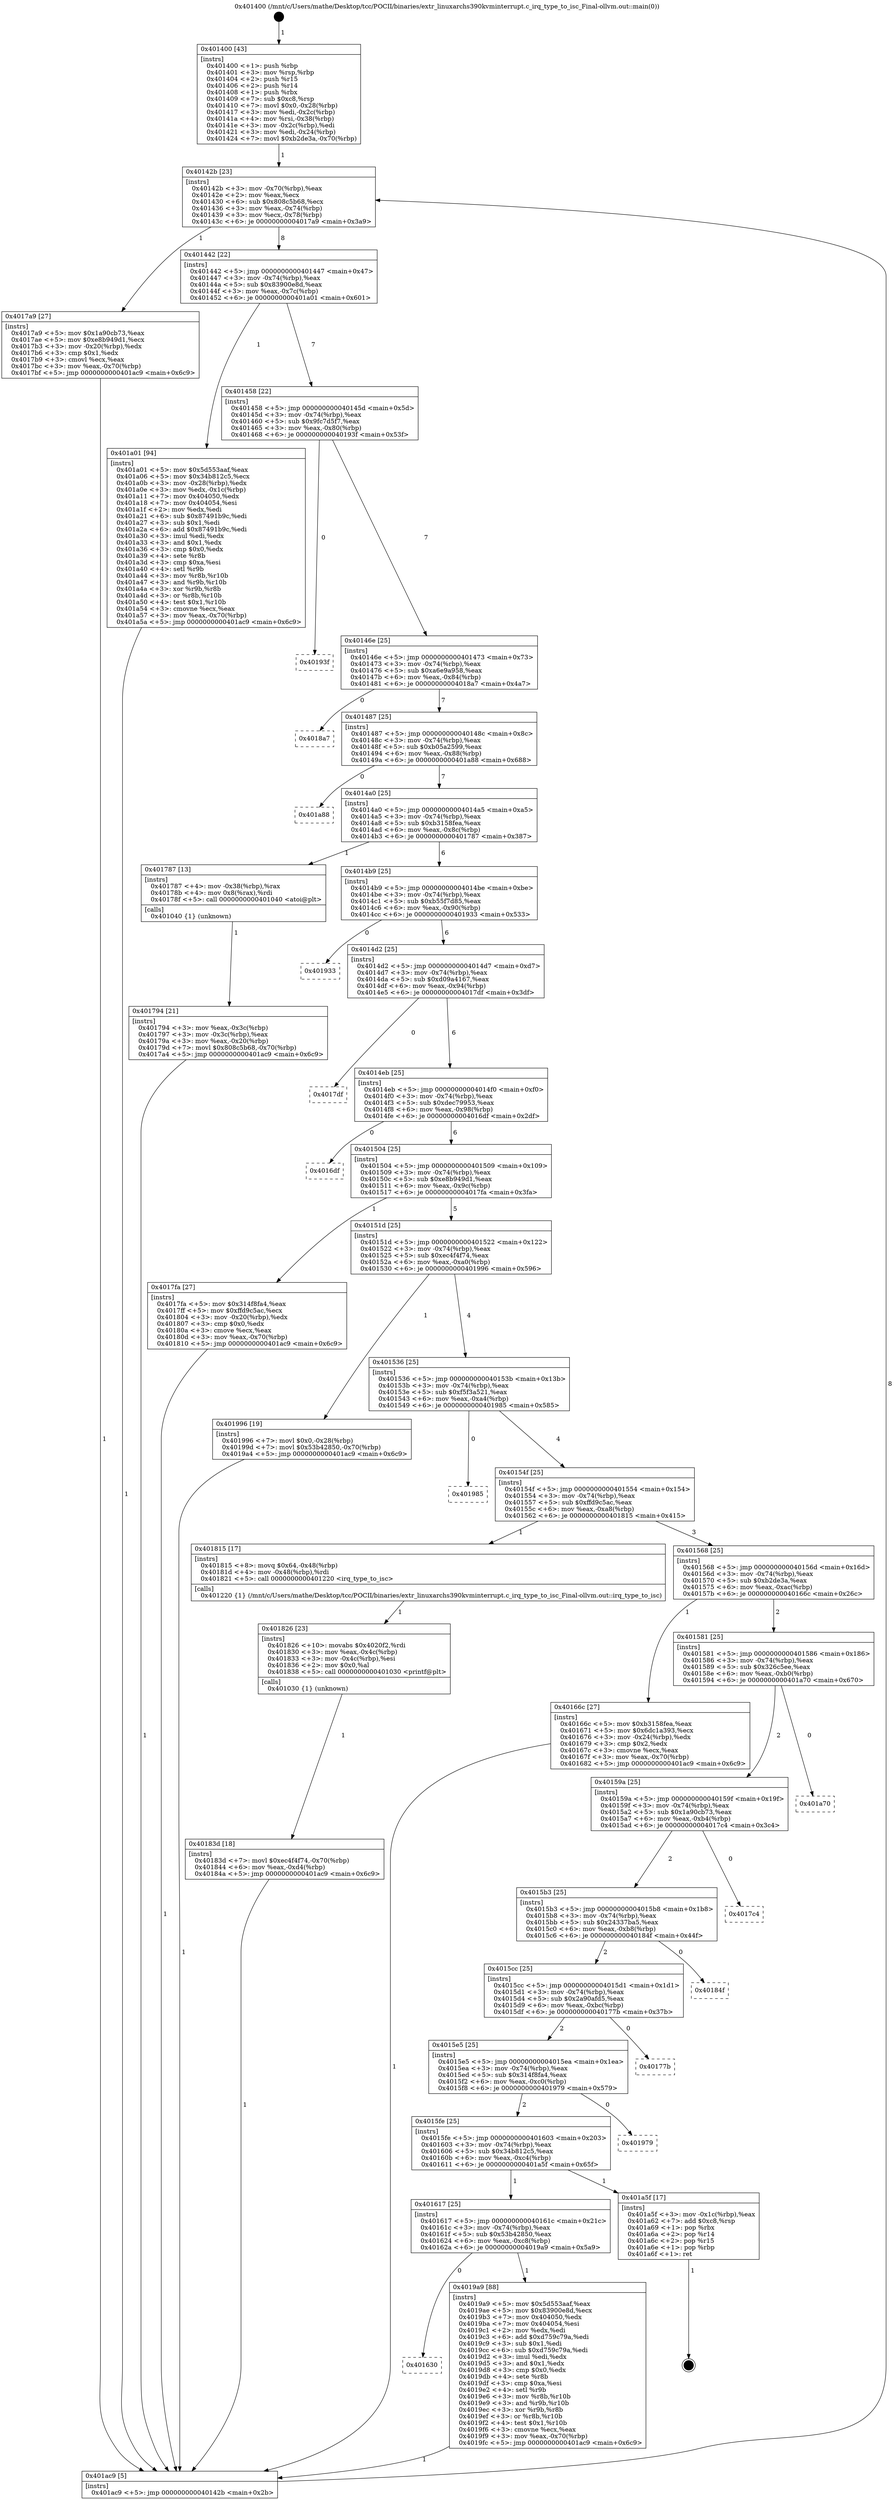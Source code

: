 digraph "0x401400" {
  label = "0x401400 (/mnt/c/Users/mathe/Desktop/tcc/POCII/binaries/extr_linuxarchs390kvminterrupt.c_irq_type_to_isc_Final-ollvm.out::main(0))"
  labelloc = "t"
  node[shape=record]

  Entry [label="",width=0.3,height=0.3,shape=circle,fillcolor=black,style=filled]
  "0x40142b" [label="{
     0x40142b [23]\l
     | [instrs]\l
     &nbsp;&nbsp;0x40142b \<+3\>: mov -0x70(%rbp),%eax\l
     &nbsp;&nbsp;0x40142e \<+2\>: mov %eax,%ecx\l
     &nbsp;&nbsp;0x401430 \<+6\>: sub $0x808c5b68,%ecx\l
     &nbsp;&nbsp;0x401436 \<+3\>: mov %eax,-0x74(%rbp)\l
     &nbsp;&nbsp;0x401439 \<+3\>: mov %ecx,-0x78(%rbp)\l
     &nbsp;&nbsp;0x40143c \<+6\>: je 00000000004017a9 \<main+0x3a9\>\l
  }"]
  "0x4017a9" [label="{
     0x4017a9 [27]\l
     | [instrs]\l
     &nbsp;&nbsp;0x4017a9 \<+5\>: mov $0x1a90cb73,%eax\l
     &nbsp;&nbsp;0x4017ae \<+5\>: mov $0xe8b949d1,%ecx\l
     &nbsp;&nbsp;0x4017b3 \<+3\>: mov -0x20(%rbp),%edx\l
     &nbsp;&nbsp;0x4017b6 \<+3\>: cmp $0x1,%edx\l
     &nbsp;&nbsp;0x4017b9 \<+3\>: cmovl %ecx,%eax\l
     &nbsp;&nbsp;0x4017bc \<+3\>: mov %eax,-0x70(%rbp)\l
     &nbsp;&nbsp;0x4017bf \<+5\>: jmp 0000000000401ac9 \<main+0x6c9\>\l
  }"]
  "0x401442" [label="{
     0x401442 [22]\l
     | [instrs]\l
     &nbsp;&nbsp;0x401442 \<+5\>: jmp 0000000000401447 \<main+0x47\>\l
     &nbsp;&nbsp;0x401447 \<+3\>: mov -0x74(%rbp),%eax\l
     &nbsp;&nbsp;0x40144a \<+5\>: sub $0x83900e8d,%eax\l
     &nbsp;&nbsp;0x40144f \<+3\>: mov %eax,-0x7c(%rbp)\l
     &nbsp;&nbsp;0x401452 \<+6\>: je 0000000000401a01 \<main+0x601\>\l
  }"]
  Exit [label="",width=0.3,height=0.3,shape=circle,fillcolor=black,style=filled,peripheries=2]
  "0x401a01" [label="{
     0x401a01 [94]\l
     | [instrs]\l
     &nbsp;&nbsp;0x401a01 \<+5\>: mov $0x5d553aaf,%eax\l
     &nbsp;&nbsp;0x401a06 \<+5\>: mov $0x34b812c5,%ecx\l
     &nbsp;&nbsp;0x401a0b \<+3\>: mov -0x28(%rbp),%edx\l
     &nbsp;&nbsp;0x401a0e \<+3\>: mov %edx,-0x1c(%rbp)\l
     &nbsp;&nbsp;0x401a11 \<+7\>: mov 0x404050,%edx\l
     &nbsp;&nbsp;0x401a18 \<+7\>: mov 0x404054,%esi\l
     &nbsp;&nbsp;0x401a1f \<+2\>: mov %edx,%edi\l
     &nbsp;&nbsp;0x401a21 \<+6\>: sub $0x87491b9c,%edi\l
     &nbsp;&nbsp;0x401a27 \<+3\>: sub $0x1,%edi\l
     &nbsp;&nbsp;0x401a2a \<+6\>: add $0x87491b9c,%edi\l
     &nbsp;&nbsp;0x401a30 \<+3\>: imul %edi,%edx\l
     &nbsp;&nbsp;0x401a33 \<+3\>: and $0x1,%edx\l
     &nbsp;&nbsp;0x401a36 \<+3\>: cmp $0x0,%edx\l
     &nbsp;&nbsp;0x401a39 \<+4\>: sete %r8b\l
     &nbsp;&nbsp;0x401a3d \<+3\>: cmp $0xa,%esi\l
     &nbsp;&nbsp;0x401a40 \<+4\>: setl %r9b\l
     &nbsp;&nbsp;0x401a44 \<+3\>: mov %r8b,%r10b\l
     &nbsp;&nbsp;0x401a47 \<+3\>: and %r9b,%r10b\l
     &nbsp;&nbsp;0x401a4a \<+3\>: xor %r9b,%r8b\l
     &nbsp;&nbsp;0x401a4d \<+3\>: or %r8b,%r10b\l
     &nbsp;&nbsp;0x401a50 \<+4\>: test $0x1,%r10b\l
     &nbsp;&nbsp;0x401a54 \<+3\>: cmovne %ecx,%eax\l
     &nbsp;&nbsp;0x401a57 \<+3\>: mov %eax,-0x70(%rbp)\l
     &nbsp;&nbsp;0x401a5a \<+5\>: jmp 0000000000401ac9 \<main+0x6c9\>\l
  }"]
  "0x401458" [label="{
     0x401458 [22]\l
     | [instrs]\l
     &nbsp;&nbsp;0x401458 \<+5\>: jmp 000000000040145d \<main+0x5d\>\l
     &nbsp;&nbsp;0x40145d \<+3\>: mov -0x74(%rbp),%eax\l
     &nbsp;&nbsp;0x401460 \<+5\>: sub $0x9fc7d5f7,%eax\l
     &nbsp;&nbsp;0x401465 \<+3\>: mov %eax,-0x80(%rbp)\l
     &nbsp;&nbsp;0x401468 \<+6\>: je 000000000040193f \<main+0x53f\>\l
  }"]
  "0x401630" [label="{
     0x401630\l
  }", style=dashed]
  "0x40193f" [label="{
     0x40193f\l
  }", style=dashed]
  "0x40146e" [label="{
     0x40146e [25]\l
     | [instrs]\l
     &nbsp;&nbsp;0x40146e \<+5\>: jmp 0000000000401473 \<main+0x73\>\l
     &nbsp;&nbsp;0x401473 \<+3\>: mov -0x74(%rbp),%eax\l
     &nbsp;&nbsp;0x401476 \<+5\>: sub $0xa6e9a958,%eax\l
     &nbsp;&nbsp;0x40147b \<+6\>: mov %eax,-0x84(%rbp)\l
     &nbsp;&nbsp;0x401481 \<+6\>: je 00000000004018a7 \<main+0x4a7\>\l
  }"]
  "0x4019a9" [label="{
     0x4019a9 [88]\l
     | [instrs]\l
     &nbsp;&nbsp;0x4019a9 \<+5\>: mov $0x5d553aaf,%eax\l
     &nbsp;&nbsp;0x4019ae \<+5\>: mov $0x83900e8d,%ecx\l
     &nbsp;&nbsp;0x4019b3 \<+7\>: mov 0x404050,%edx\l
     &nbsp;&nbsp;0x4019ba \<+7\>: mov 0x404054,%esi\l
     &nbsp;&nbsp;0x4019c1 \<+2\>: mov %edx,%edi\l
     &nbsp;&nbsp;0x4019c3 \<+6\>: add $0xd759c79a,%edi\l
     &nbsp;&nbsp;0x4019c9 \<+3\>: sub $0x1,%edi\l
     &nbsp;&nbsp;0x4019cc \<+6\>: sub $0xd759c79a,%edi\l
     &nbsp;&nbsp;0x4019d2 \<+3\>: imul %edi,%edx\l
     &nbsp;&nbsp;0x4019d5 \<+3\>: and $0x1,%edx\l
     &nbsp;&nbsp;0x4019d8 \<+3\>: cmp $0x0,%edx\l
     &nbsp;&nbsp;0x4019db \<+4\>: sete %r8b\l
     &nbsp;&nbsp;0x4019df \<+3\>: cmp $0xa,%esi\l
     &nbsp;&nbsp;0x4019e2 \<+4\>: setl %r9b\l
     &nbsp;&nbsp;0x4019e6 \<+3\>: mov %r8b,%r10b\l
     &nbsp;&nbsp;0x4019e9 \<+3\>: and %r9b,%r10b\l
     &nbsp;&nbsp;0x4019ec \<+3\>: xor %r9b,%r8b\l
     &nbsp;&nbsp;0x4019ef \<+3\>: or %r8b,%r10b\l
     &nbsp;&nbsp;0x4019f2 \<+4\>: test $0x1,%r10b\l
     &nbsp;&nbsp;0x4019f6 \<+3\>: cmovne %ecx,%eax\l
     &nbsp;&nbsp;0x4019f9 \<+3\>: mov %eax,-0x70(%rbp)\l
     &nbsp;&nbsp;0x4019fc \<+5\>: jmp 0000000000401ac9 \<main+0x6c9\>\l
  }"]
  "0x4018a7" [label="{
     0x4018a7\l
  }", style=dashed]
  "0x401487" [label="{
     0x401487 [25]\l
     | [instrs]\l
     &nbsp;&nbsp;0x401487 \<+5\>: jmp 000000000040148c \<main+0x8c\>\l
     &nbsp;&nbsp;0x40148c \<+3\>: mov -0x74(%rbp),%eax\l
     &nbsp;&nbsp;0x40148f \<+5\>: sub $0xb05a2599,%eax\l
     &nbsp;&nbsp;0x401494 \<+6\>: mov %eax,-0x88(%rbp)\l
     &nbsp;&nbsp;0x40149a \<+6\>: je 0000000000401a88 \<main+0x688\>\l
  }"]
  "0x401617" [label="{
     0x401617 [25]\l
     | [instrs]\l
     &nbsp;&nbsp;0x401617 \<+5\>: jmp 000000000040161c \<main+0x21c\>\l
     &nbsp;&nbsp;0x40161c \<+3\>: mov -0x74(%rbp),%eax\l
     &nbsp;&nbsp;0x40161f \<+5\>: sub $0x53b42850,%eax\l
     &nbsp;&nbsp;0x401624 \<+6\>: mov %eax,-0xc8(%rbp)\l
     &nbsp;&nbsp;0x40162a \<+6\>: je 00000000004019a9 \<main+0x5a9\>\l
  }"]
  "0x401a88" [label="{
     0x401a88\l
  }", style=dashed]
  "0x4014a0" [label="{
     0x4014a0 [25]\l
     | [instrs]\l
     &nbsp;&nbsp;0x4014a0 \<+5\>: jmp 00000000004014a5 \<main+0xa5\>\l
     &nbsp;&nbsp;0x4014a5 \<+3\>: mov -0x74(%rbp),%eax\l
     &nbsp;&nbsp;0x4014a8 \<+5\>: sub $0xb3158fea,%eax\l
     &nbsp;&nbsp;0x4014ad \<+6\>: mov %eax,-0x8c(%rbp)\l
     &nbsp;&nbsp;0x4014b3 \<+6\>: je 0000000000401787 \<main+0x387\>\l
  }"]
  "0x401a5f" [label="{
     0x401a5f [17]\l
     | [instrs]\l
     &nbsp;&nbsp;0x401a5f \<+3\>: mov -0x1c(%rbp),%eax\l
     &nbsp;&nbsp;0x401a62 \<+7\>: add $0xc8,%rsp\l
     &nbsp;&nbsp;0x401a69 \<+1\>: pop %rbx\l
     &nbsp;&nbsp;0x401a6a \<+2\>: pop %r14\l
     &nbsp;&nbsp;0x401a6c \<+2\>: pop %r15\l
     &nbsp;&nbsp;0x401a6e \<+1\>: pop %rbp\l
     &nbsp;&nbsp;0x401a6f \<+1\>: ret\l
  }"]
  "0x401787" [label="{
     0x401787 [13]\l
     | [instrs]\l
     &nbsp;&nbsp;0x401787 \<+4\>: mov -0x38(%rbp),%rax\l
     &nbsp;&nbsp;0x40178b \<+4\>: mov 0x8(%rax),%rdi\l
     &nbsp;&nbsp;0x40178f \<+5\>: call 0000000000401040 \<atoi@plt\>\l
     | [calls]\l
     &nbsp;&nbsp;0x401040 \{1\} (unknown)\l
  }"]
  "0x4014b9" [label="{
     0x4014b9 [25]\l
     | [instrs]\l
     &nbsp;&nbsp;0x4014b9 \<+5\>: jmp 00000000004014be \<main+0xbe\>\l
     &nbsp;&nbsp;0x4014be \<+3\>: mov -0x74(%rbp),%eax\l
     &nbsp;&nbsp;0x4014c1 \<+5\>: sub $0xb55f7d85,%eax\l
     &nbsp;&nbsp;0x4014c6 \<+6\>: mov %eax,-0x90(%rbp)\l
     &nbsp;&nbsp;0x4014cc \<+6\>: je 0000000000401933 \<main+0x533\>\l
  }"]
  "0x4015fe" [label="{
     0x4015fe [25]\l
     | [instrs]\l
     &nbsp;&nbsp;0x4015fe \<+5\>: jmp 0000000000401603 \<main+0x203\>\l
     &nbsp;&nbsp;0x401603 \<+3\>: mov -0x74(%rbp),%eax\l
     &nbsp;&nbsp;0x401606 \<+5\>: sub $0x34b812c5,%eax\l
     &nbsp;&nbsp;0x40160b \<+6\>: mov %eax,-0xc4(%rbp)\l
     &nbsp;&nbsp;0x401611 \<+6\>: je 0000000000401a5f \<main+0x65f\>\l
  }"]
  "0x401933" [label="{
     0x401933\l
  }", style=dashed]
  "0x4014d2" [label="{
     0x4014d2 [25]\l
     | [instrs]\l
     &nbsp;&nbsp;0x4014d2 \<+5\>: jmp 00000000004014d7 \<main+0xd7\>\l
     &nbsp;&nbsp;0x4014d7 \<+3\>: mov -0x74(%rbp),%eax\l
     &nbsp;&nbsp;0x4014da \<+5\>: sub $0xd09a4167,%eax\l
     &nbsp;&nbsp;0x4014df \<+6\>: mov %eax,-0x94(%rbp)\l
     &nbsp;&nbsp;0x4014e5 \<+6\>: je 00000000004017df \<main+0x3df\>\l
  }"]
  "0x401979" [label="{
     0x401979\l
  }", style=dashed]
  "0x4017df" [label="{
     0x4017df\l
  }", style=dashed]
  "0x4014eb" [label="{
     0x4014eb [25]\l
     | [instrs]\l
     &nbsp;&nbsp;0x4014eb \<+5\>: jmp 00000000004014f0 \<main+0xf0\>\l
     &nbsp;&nbsp;0x4014f0 \<+3\>: mov -0x74(%rbp),%eax\l
     &nbsp;&nbsp;0x4014f3 \<+5\>: sub $0xdec79953,%eax\l
     &nbsp;&nbsp;0x4014f8 \<+6\>: mov %eax,-0x98(%rbp)\l
     &nbsp;&nbsp;0x4014fe \<+6\>: je 00000000004016df \<main+0x2df\>\l
  }"]
  "0x4015e5" [label="{
     0x4015e5 [25]\l
     | [instrs]\l
     &nbsp;&nbsp;0x4015e5 \<+5\>: jmp 00000000004015ea \<main+0x1ea\>\l
     &nbsp;&nbsp;0x4015ea \<+3\>: mov -0x74(%rbp),%eax\l
     &nbsp;&nbsp;0x4015ed \<+5\>: sub $0x314f8fa4,%eax\l
     &nbsp;&nbsp;0x4015f2 \<+6\>: mov %eax,-0xc0(%rbp)\l
     &nbsp;&nbsp;0x4015f8 \<+6\>: je 0000000000401979 \<main+0x579\>\l
  }"]
  "0x4016df" [label="{
     0x4016df\l
  }", style=dashed]
  "0x401504" [label="{
     0x401504 [25]\l
     | [instrs]\l
     &nbsp;&nbsp;0x401504 \<+5\>: jmp 0000000000401509 \<main+0x109\>\l
     &nbsp;&nbsp;0x401509 \<+3\>: mov -0x74(%rbp),%eax\l
     &nbsp;&nbsp;0x40150c \<+5\>: sub $0xe8b949d1,%eax\l
     &nbsp;&nbsp;0x401511 \<+6\>: mov %eax,-0x9c(%rbp)\l
     &nbsp;&nbsp;0x401517 \<+6\>: je 00000000004017fa \<main+0x3fa\>\l
  }"]
  "0x40177b" [label="{
     0x40177b\l
  }", style=dashed]
  "0x4017fa" [label="{
     0x4017fa [27]\l
     | [instrs]\l
     &nbsp;&nbsp;0x4017fa \<+5\>: mov $0x314f8fa4,%eax\l
     &nbsp;&nbsp;0x4017ff \<+5\>: mov $0xffd9c5ac,%ecx\l
     &nbsp;&nbsp;0x401804 \<+3\>: mov -0x20(%rbp),%edx\l
     &nbsp;&nbsp;0x401807 \<+3\>: cmp $0x0,%edx\l
     &nbsp;&nbsp;0x40180a \<+3\>: cmove %ecx,%eax\l
     &nbsp;&nbsp;0x40180d \<+3\>: mov %eax,-0x70(%rbp)\l
     &nbsp;&nbsp;0x401810 \<+5\>: jmp 0000000000401ac9 \<main+0x6c9\>\l
  }"]
  "0x40151d" [label="{
     0x40151d [25]\l
     | [instrs]\l
     &nbsp;&nbsp;0x40151d \<+5\>: jmp 0000000000401522 \<main+0x122\>\l
     &nbsp;&nbsp;0x401522 \<+3\>: mov -0x74(%rbp),%eax\l
     &nbsp;&nbsp;0x401525 \<+5\>: sub $0xec4f4f74,%eax\l
     &nbsp;&nbsp;0x40152a \<+6\>: mov %eax,-0xa0(%rbp)\l
     &nbsp;&nbsp;0x401530 \<+6\>: je 0000000000401996 \<main+0x596\>\l
  }"]
  "0x4015cc" [label="{
     0x4015cc [25]\l
     | [instrs]\l
     &nbsp;&nbsp;0x4015cc \<+5\>: jmp 00000000004015d1 \<main+0x1d1\>\l
     &nbsp;&nbsp;0x4015d1 \<+3\>: mov -0x74(%rbp),%eax\l
     &nbsp;&nbsp;0x4015d4 \<+5\>: sub $0x2a90afd5,%eax\l
     &nbsp;&nbsp;0x4015d9 \<+6\>: mov %eax,-0xbc(%rbp)\l
     &nbsp;&nbsp;0x4015df \<+6\>: je 000000000040177b \<main+0x37b\>\l
  }"]
  "0x401996" [label="{
     0x401996 [19]\l
     | [instrs]\l
     &nbsp;&nbsp;0x401996 \<+7\>: movl $0x0,-0x28(%rbp)\l
     &nbsp;&nbsp;0x40199d \<+7\>: movl $0x53b42850,-0x70(%rbp)\l
     &nbsp;&nbsp;0x4019a4 \<+5\>: jmp 0000000000401ac9 \<main+0x6c9\>\l
  }"]
  "0x401536" [label="{
     0x401536 [25]\l
     | [instrs]\l
     &nbsp;&nbsp;0x401536 \<+5\>: jmp 000000000040153b \<main+0x13b\>\l
     &nbsp;&nbsp;0x40153b \<+3\>: mov -0x74(%rbp),%eax\l
     &nbsp;&nbsp;0x40153e \<+5\>: sub $0xf5f3a521,%eax\l
     &nbsp;&nbsp;0x401543 \<+6\>: mov %eax,-0xa4(%rbp)\l
     &nbsp;&nbsp;0x401549 \<+6\>: je 0000000000401985 \<main+0x585\>\l
  }"]
  "0x40184f" [label="{
     0x40184f\l
  }", style=dashed]
  "0x401985" [label="{
     0x401985\l
  }", style=dashed]
  "0x40154f" [label="{
     0x40154f [25]\l
     | [instrs]\l
     &nbsp;&nbsp;0x40154f \<+5\>: jmp 0000000000401554 \<main+0x154\>\l
     &nbsp;&nbsp;0x401554 \<+3\>: mov -0x74(%rbp),%eax\l
     &nbsp;&nbsp;0x401557 \<+5\>: sub $0xffd9c5ac,%eax\l
     &nbsp;&nbsp;0x40155c \<+6\>: mov %eax,-0xa8(%rbp)\l
     &nbsp;&nbsp;0x401562 \<+6\>: je 0000000000401815 \<main+0x415\>\l
  }"]
  "0x4015b3" [label="{
     0x4015b3 [25]\l
     | [instrs]\l
     &nbsp;&nbsp;0x4015b3 \<+5\>: jmp 00000000004015b8 \<main+0x1b8\>\l
     &nbsp;&nbsp;0x4015b8 \<+3\>: mov -0x74(%rbp),%eax\l
     &nbsp;&nbsp;0x4015bb \<+5\>: sub $0x24337ba5,%eax\l
     &nbsp;&nbsp;0x4015c0 \<+6\>: mov %eax,-0xb8(%rbp)\l
     &nbsp;&nbsp;0x4015c6 \<+6\>: je 000000000040184f \<main+0x44f\>\l
  }"]
  "0x401815" [label="{
     0x401815 [17]\l
     | [instrs]\l
     &nbsp;&nbsp;0x401815 \<+8\>: movq $0x64,-0x48(%rbp)\l
     &nbsp;&nbsp;0x40181d \<+4\>: mov -0x48(%rbp),%rdi\l
     &nbsp;&nbsp;0x401821 \<+5\>: call 0000000000401220 \<irq_type_to_isc\>\l
     | [calls]\l
     &nbsp;&nbsp;0x401220 \{1\} (/mnt/c/Users/mathe/Desktop/tcc/POCII/binaries/extr_linuxarchs390kvminterrupt.c_irq_type_to_isc_Final-ollvm.out::irq_type_to_isc)\l
  }"]
  "0x401568" [label="{
     0x401568 [25]\l
     | [instrs]\l
     &nbsp;&nbsp;0x401568 \<+5\>: jmp 000000000040156d \<main+0x16d\>\l
     &nbsp;&nbsp;0x40156d \<+3\>: mov -0x74(%rbp),%eax\l
     &nbsp;&nbsp;0x401570 \<+5\>: sub $0xb2de3a,%eax\l
     &nbsp;&nbsp;0x401575 \<+6\>: mov %eax,-0xac(%rbp)\l
     &nbsp;&nbsp;0x40157b \<+6\>: je 000000000040166c \<main+0x26c\>\l
  }"]
  "0x4017c4" [label="{
     0x4017c4\l
  }", style=dashed]
  "0x40166c" [label="{
     0x40166c [27]\l
     | [instrs]\l
     &nbsp;&nbsp;0x40166c \<+5\>: mov $0xb3158fea,%eax\l
     &nbsp;&nbsp;0x401671 \<+5\>: mov $0x6dc1a393,%ecx\l
     &nbsp;&nbsp;0x401676 \<+3\>: mov -0x24(%rbp),%edx\l
     &nbsp;&nbsp;0x401679 \<+3\>: cmp $0x2,%edx\l
     &nbsp;&nbsp;0x40167c \<+3\>: cmovne %ecx,%eax\l
     &nbsp;&nbsp;0x40167f \<+3\>: mov %eax,-0x70(%rbp)\l
     &nbsp;&nbsp;0x401682 \<+5\>: jmp 0000000000401ac9 \<main+0x6c9\>\l
  }"]
  "0x401581" [label="{
     0x401581 [25]\l
     | [instrs]\l
     &nbsp;&nbsp;0x401581 \<+5\>: jmp 0000000000401586 \<main+0x186\>\l
     &nbsp;&nbsp;0x401586 \<+3\>: mov -0x74(%rbp),%eax\l
     &nbsp;&nbsp;0x401589 \<+5\>: sub $0x326c5ee,%eax\l
     &nbsp;&nbsp;0x40158e \<+6\>: mov %eax,-0xb0(%rbp)\l
     &nbsp;&nbsp;0x401594 \<+6\>: je 0000000000401a70 \<main+0x670\>\l
  }"]
  "0x401ac9" [label="{
     0x401ac9 [5]\l
     | [instrs]\l
     &nbsp;&nbsp;0x401ac9 \<+5\>: jmp 000000000040142b \<main+0x2b\>\l
  }"]
  "0x401400" [label="{
     0x401400 [43]\l
     | [instrs]\l
     &nbsp;&nbsp;0x401400 \<+1\>: push %rbp\l
     &nbsp;&nbsp;0x401401 \<+3\>: mov %rsp,%rbp\l
     &nbsp;&nbsp;0x401404 \<+2\>: push %r15\l
     &nbsp;&nbsp;0x401406 \<+2\>: push %r14\l
     &nbsp;&nbsp;0x401408 \<+1\>: push %rbx\l
     &nbsp;&nbsp;0x401409 \<+7\>: sub $0xc8,%rsp\l
     &nbsp;&nbsp;0x401410 \<+7\>: movl $0x0,-0x28(%rbp)\l
     &nbsp;&nbsp;0x401417 \<+3\>: mov %edi,-0x2c(%rbp)\l
     &nbsp;&nbsp;0x40141a \<+4\>: mov %rsi,-0x38(%rbp)\l
     &nbsp;&nbsp;0x40141e \<+3\>: mov -0x2c(%rbp),%edi\l
     &nbsp;&nbsp;0x401421 \<+3\>: mov %edi,-0x24(%rbp)\l
     &nbsp;&nbsp;0x401424 \<+7\>: movl $0xb2de3a,-0x70(%rbp)\l
  }"]
  "0x401794" [label="{
     0x401794 [21]\l
     | [instrs]\l
     &nbsp;&nbsp;0x401794 \<+3\>: mov %eax,-0x3c(%rbp)\l
     &nbsp;&nbsp;0x401797 \<+3\>: mov -0x3c(%rbp),%eax\l
     &nbsp;&nbsp;0x40179a \<+3\>: mov %eax,-0x20(%rbp)\l
     &nbsp;&nbsp;0x40179d \<+7\>: movl $0x808c5b68,-0x70(%rbp)\l
     &nbsp;&nbsp;0x4017a4 \<+5\>: jmp 0000000000401ac9 \<main+0x6c9\>\l
  }"]
  "0x401826" [label="{
     0x401826 [23]\l
     | [instrs]\l
     &nbsp;&nbsp;0x401826 \<+10\>: movabs $0x4020f2,%rdi\l
     &nbsp;&nbsp;0x401830 \<+3\>: mov %eax,-0x4c(%rbp)\l
     &nbsp;&nbsp;0x401833 \<+3\>: mov -0x4c(%rbp),%esi\l
     &nbsp;&nbsp;0x401836 \<+2\>: mov $0x0,%al\l
     &nbsp;&nbsp;0x401838 \<+5\>: call 0000000000401030 \<printf@plt\>\l
     | [calls]\l
     &nbsp;&nbsp;0x401030 \{1\} (unknown)\l
  }"]
  "0x40183d" [label="{
     0x40183d [18]\l
     | [instrs]\l
     &nbsp;&nbsp;0x40183d \<+7\>: movl $0xec4f4f74,-0x70(%rbp)\l
     &nbsp;&nbsp;0x401844 \<+6\>: mov %eax,-0xd4(%rbp)\l
     &nbsp;&nbsp;0x40184a \<+5\>: jmp 0000000000401ac9 \<main+0x6c9\>\l
  }"]
  "0x40159a" [label="{
     0x40159a [25]\l
     | [instrs]\l
     &nbsp;&nbsp;0x40159a \<+5\>: jmp 000000000040159f \<main+0x19f\>\l
     &nbsp;&nbsp;0x40159f \<+3\>: mov -0x74(%rbp),%eax\l
     &nbsp;&nbsp;0x4015a2 \<+5\>: sub $0x1a90cb73,%eax\l
     &nbsp;&nbsp;0x4015a7 \<+6\>: mov %eax,-0xb4(%rbp)\l
     &nbsp;&nbsp;0x4015ad \<+6\>: je 00000000004017c4 \<main+0x3c4\>\l
  }"]
  "0x401a70" [label="{
     0x401a70\l
  }", style=dashed]
  Entry -> "0x401400" [label=" 1"]
  "0x40142b" -> "0x4017a9" [label=" 1"]
  "0x40142b" -> "0x401442" [label=" 8"]
  "0x401a5f" -> Exit [label=" 1"]
  "0x401442" -> "0x401a01" [label=" 1"]
  "0x401442" -> "0x401458" [label=" 7"]
  "0x401a01" -> "0x401ac9" [label=" 1"]
  "0x401458" -> "0x40193f" [label=" 0"]
  "0x401458" -> "0x40146e" [label=" 7"]
  "0x4019a9" -> "0x401ac9" [label=" 1"]
  "0x40146e" -> "0x4018a7" [label=" 0"]
  "0x40146e" -> "0x401487" [label=" 7"]
  "0x401617" -> "0x401630" [label=" 0"]
  "0x401487" -> "0x401a88" [label=" 0"]
  "0x401487" -> "0x4014a0" [label=" 7"]
  "0x401617" -> "0x4019a9" [label=" 1"]
  "0x4014a0" -> "0x401787" [label=" 1"]
  "0x4014a0" -> "0x4014b9" [label=" 6"]
  "0x4015fe" -> "0x401617" [label=" 1"]
  "0x4014b9" -> "0x401933" [label=" 0"]
  "0x4014b9" -> "0x4014d2" [label=" 6"]
  "0x4015fe" -> "0x401a5f" [label=" 1"]
  "0x4014d2" -> "0x4017df" [label=" 0"]
  "0x4014d2" -> "0x4014eb" [label=" 6"]
  "0x4015e5" -> "0x4015fe" [label=" 2"]
  "0x4014eb" -> "0x4016df" [label=" 0"]
  "0x4014eb" -> "0x401504" [label=" 6"]
  "0x4015e5" -> "0x401979" [label=" 0"]
  "0x401504" -> "0x4017fa" [label=" 1"]
  "0x401504" -> "0x40151d" [label=" 5"]
  "0x4015cc" -> "0x4015e5" [label=" 2"]
  "0x40151d" -> "0x401996" [label=" 1"]
  "0x40151d" -> "0x401536" [label=" 4"]
  "0x4015cc" -> "0x40177b" [label=" 0"]
  "0x401536" -> "0x401985" [label=" 0"]
  "0x401536" -> "0x40154f" [label=" 4"]
  "0x4015b3" -> "0x4015cc" [label=" 2"]
  "0x40154f" -> "0x401815" [label=" 1"]
  "0x40154f" -> "0x401568" [label=" 3"]
  "0x4015b3" -> "0x40184f" [label=" 0"]
  "0x401568" -> "0x40166c" [label=" 1"]
  "0x401568" -> "0x401581" [label=" 2"]
  "0x40166c" -> "0x401ac9" [label=" 1"]
  "0x401400" -> "0x40142b" [label=" 1"]
  "0x401ac9" -> "0x40142b" [label=" 8"]
  "0x401787" -> "0x401794" [label=" 1"]
  "0x401794" -> "0x401ac9" [label=" 1"]
  "0x4017a9" -> "0x401ac9" [label=" 1"]
  "0x4017fa" -> "0x401ac9" [label=" 1"]
  "0x401815" -> "0x401826" [label=" 1"]
  "0x401826" -> "0x40183d" [label=" 1"]
  "0x40183d" -> "0x401ac9" [label=" 1"]
  "0x401996" -> "0x401ac9" [label=" 1"]
  "0x40159a" -> "0x4015b3" [label=" 2"]
  "0x401581" -> "0x401a70" [label=" 0"]
  "0x401581" -> "0x40159a" [label=" 2"]
  "0x40159a" -> "0x4017c4" [label=" 0"]
}
